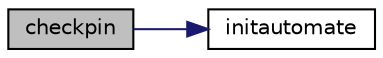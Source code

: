 digraph "checkpin"
{
 // INTERACTIVE_SVG=YES
  edge [fontname="Helvetica",fontsize="10",labelfontname="Helvetica",labelfontsize="10"];
  node [fontname="Helvetica",fontsize="10",shape=record];
  rankdir="LR";
  Node1 [label="checkpin",height=0.2,width=0.4,color="black", fillcolor="grey75", style="filled" fontcolor="black"];
  Node1 -> Node2 [color="midnightblue",fontsize="10",style="solid",fontname="Helvetica"];
  Node2 [label="initautomate",height=0.2,width=0.4,color="black", fillcolor="white", style="filled",URL="$d7/d65/gaspump_8h.html#a80594f932b3668443ae708bb1f293372"];
}
